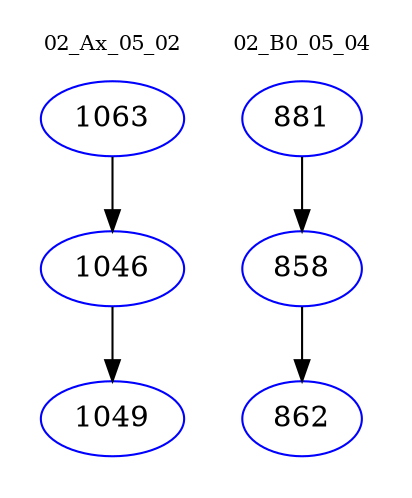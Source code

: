 digraph{
subgraph cluster_0 {
color = white
label = "02_Ax_05_02";
fontsize=10;
T0_1063 [label="1063", color="blue"]
T0_1063 -> T0_1046 [color="black"]
T0_1046 [label="1046", color="blue"]
T0_1046 -> T0_1049 [color="black"]
T0_1049 [label="1049", color="blue"]
}
subgraph cluster_1 {
color = white
label = "02_B0_05_04";
fontsize=10;
T1_881 [label="881", color="blue"]
T1_881 -> T1_858 [color="black"]
T1_858 [label="858", color="blue"]
T1_858 -> T1_862 [color="black"]
T1_862 [label="862", color="blue"]
}
}
